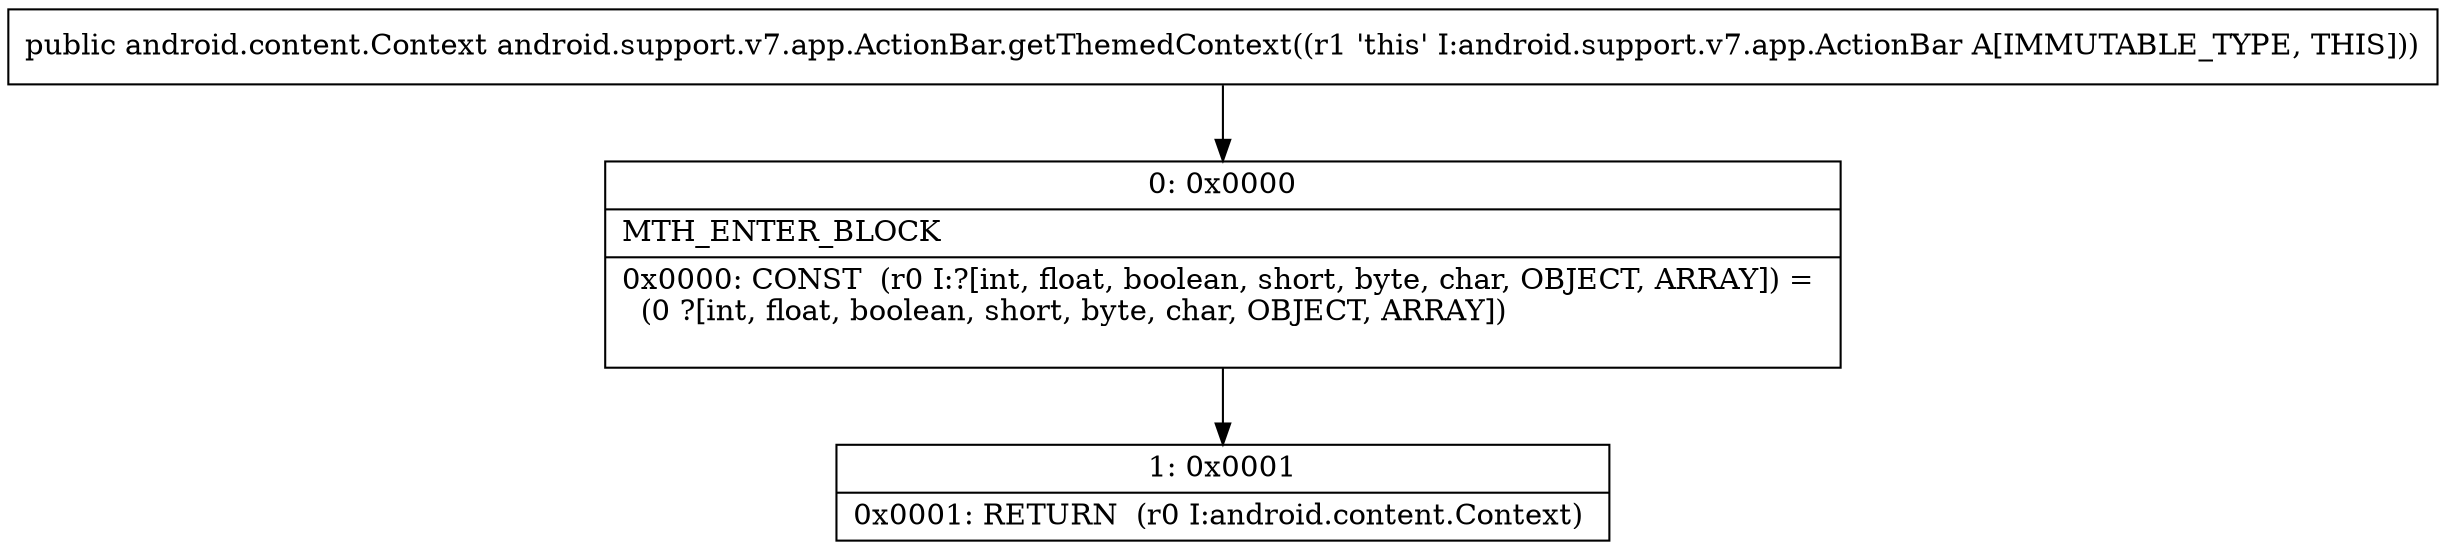 digraph "CFG forandroid.support.v7.app.ActionBar.getThemedContext()Landroid\/content\/Context;" {
Node_0 [shape=record,label="{0\:\ 0x0000|MTH_ENTER_BLOCK\l|0x0000: CONST  (r0 I:?[int, float, boolean, short, byte, char, OBJECT, ARRAY]) = \l  (0 ?[int, float, boolean, short, byte, char, OBJECT, ARRAY])\l \l}"];
Node_1 [shape=record,label="{1\:\ 0x0001|0x0001: RETURN  (r0 I:android.content.Context) \l}"];
MethodNode[shape=record,label="{public android.content.Context android.support.v7.app.ActionBar.getThemedContext((r1 'this' I:android.support.v7.app.ActionBar A[IMMUTABLE_TYPE, THIS])) }"];
MethodNode -> Node_0;
Node_0 -> Node_1;
}

